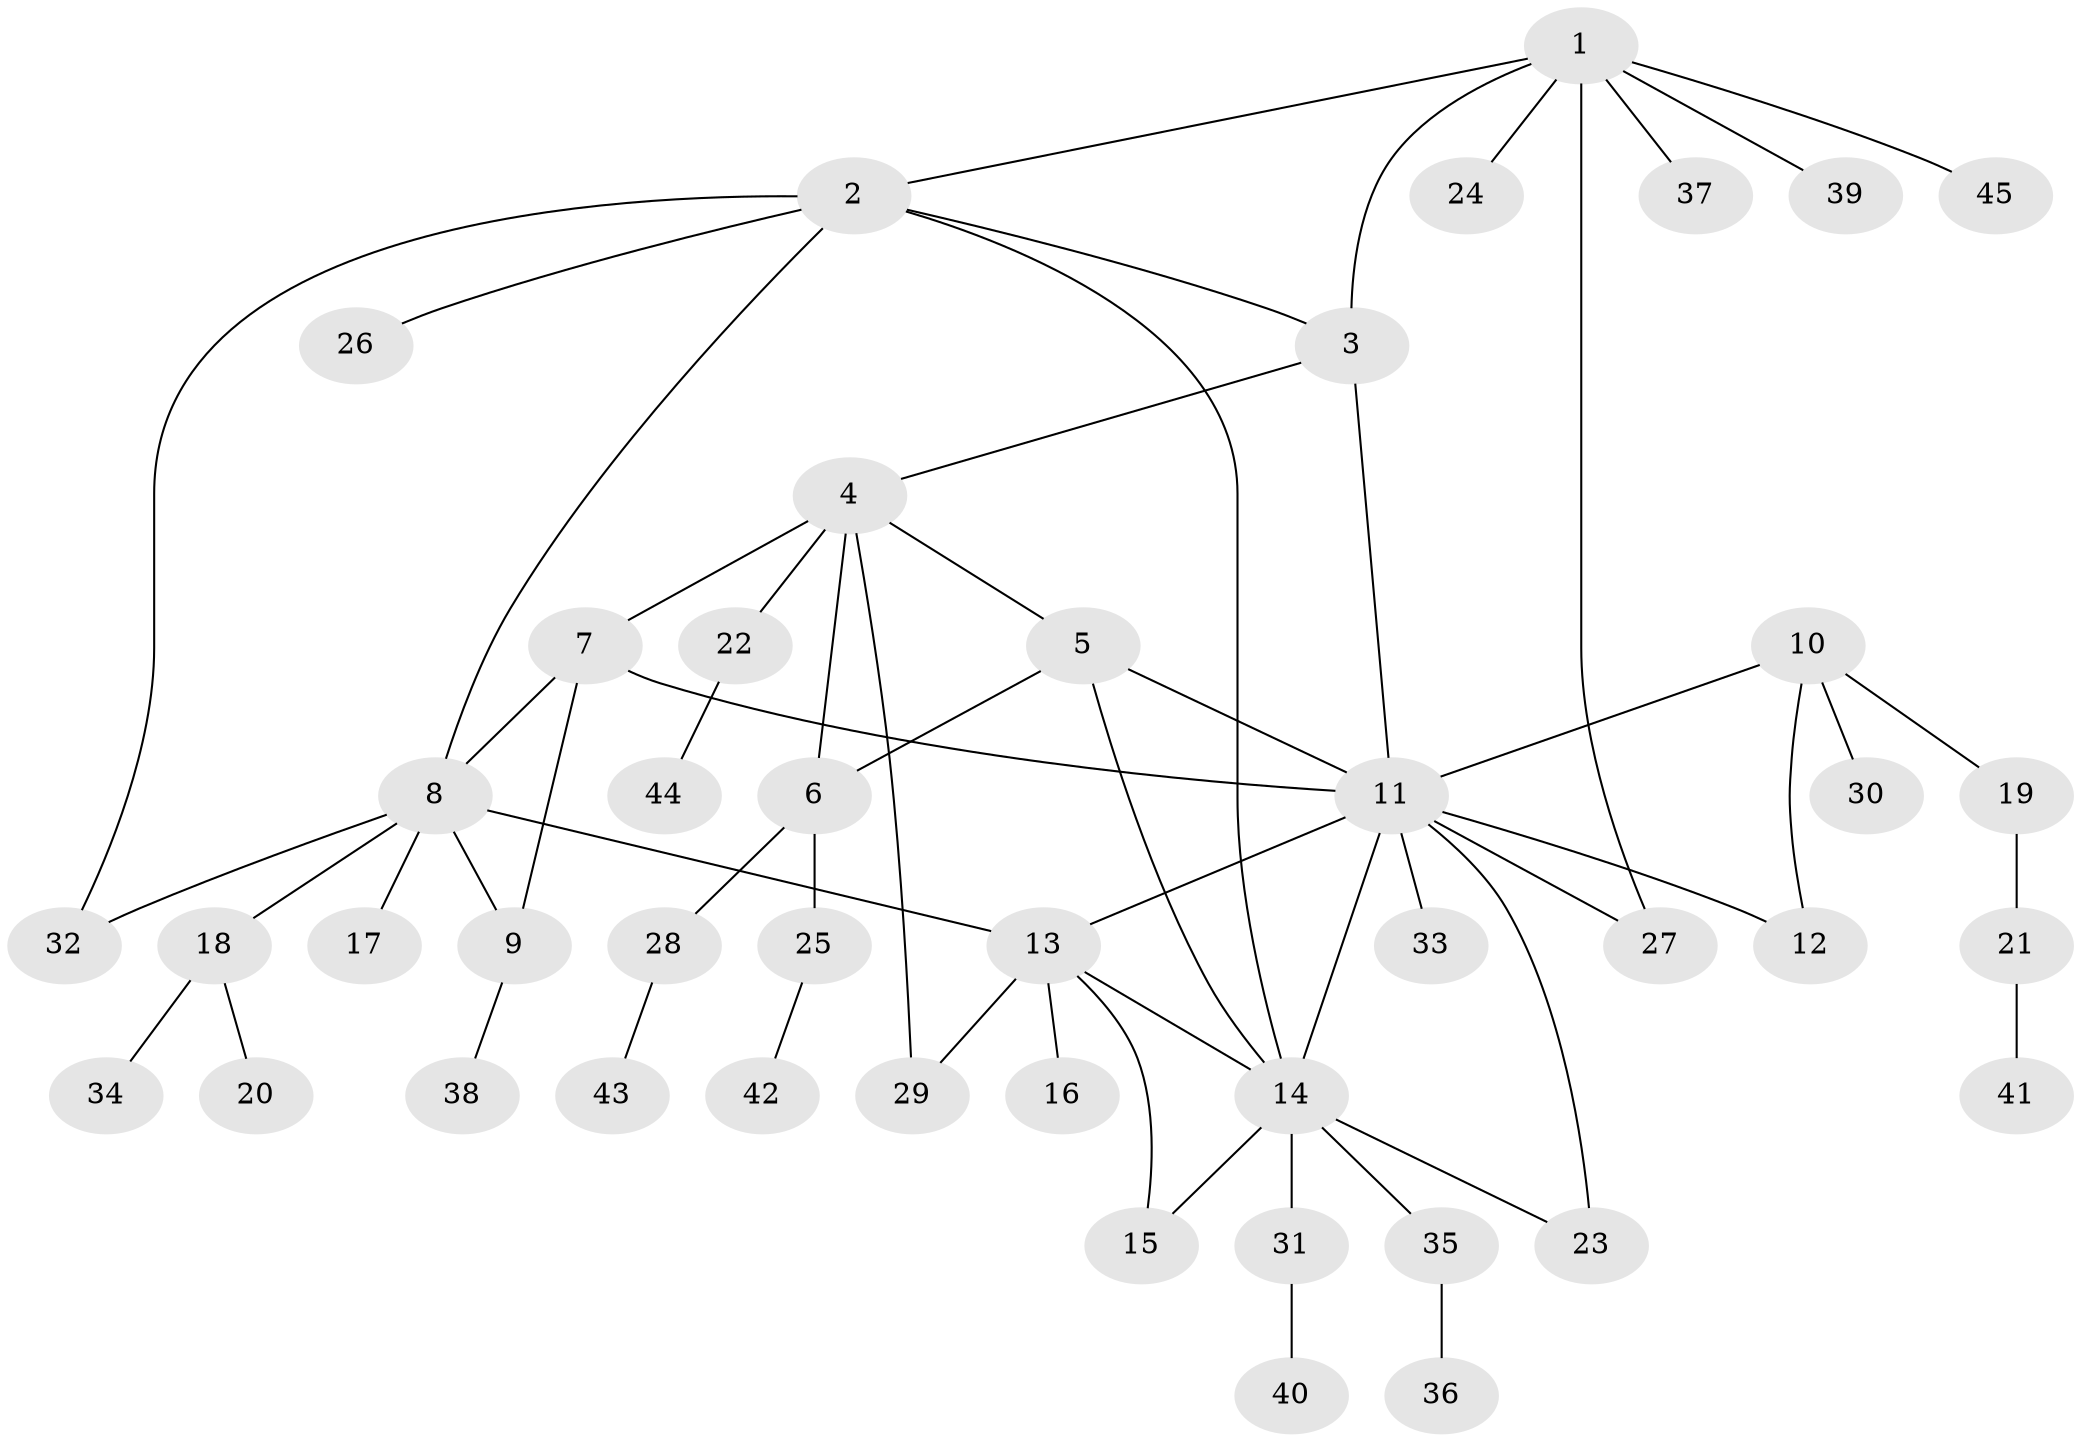 // original degree distribution, {8: 0.046875, 7: 0.046875, 5: 0.0625, 4: 0.0625, 11: 0.015625, 2: 0.203125, 1: 0.515625, 3: 0.046875}
// Generated by graph-tools (version 1.1) at 2025/52/03/04/25 22:52:40]
// undirected, 45 vertices, 60 edges
graph export_dot {
  node [color=gray90,style=filled];
  1;
  2;
  3;
  4;
  5;
  6;
  7;
  8;
  9;
  10;
  11;
  12;
  13;
  14;
  15;
  16;
  17;
  18;
  19;
  20;
  21;
  22;
  23;
  24;
  25;
  26;
  27;
  28;
  29;
  30;
  31;
  32;
  33;
  34;
  35;
  36;
  37;
  38;
  39;
  40;
  41;
  42;
  43;
  44;
  45;
  1 -- 2 [weight=1.0];
  1 -- 3 [weight=1.0];
  1 -- 24 [weight=1.0];
  1 -- 27 [weight=1.0];
  1 -- 37 [weight=1.0];
  1 -- 39 [weight=1.0];
  1 -- 45 [weight=1.0];
  2 -- 3 [weight=1.0];
  2 -- 8 [weight=1.0];
  2 -- 14 [weight=1.0];
  2 -- 26 [weight=1.0];
  2 -- 32 [weight=1.0];
  3 -- 4 [weight=1.0];
  3 -- 11 [weight=1.0];
  4 -- 5 [weight=1.0];
  4 -- 6 [weight=1.0];
  4 -- 7 [weight=2.0];
  4 -- 22 [weight=1.0];
  4 -- 29 [weight=1.0];
  5 -- 6 [weight=1.0];
  5 -- 11 [weight=1.0];
  5 -- 14 [weight=1.0];
  6 -- 25 [weight=1.0];
  6 -- 28 [weight=1.0];
  7 -- 8 [weight=1.0];
  7 -- 9 [weight=1.0];
  7 -- 11 [weight=1.0];
  8 -- 9 [weight=1.0];
  8 -- 13 [weight=1.0];
  8 -- 17 [weight=1.0];
  8 -- 18 [weight=1.0];
  8 -- 32 [weight=1.0];
  9 -- 38 [weight=1.0];
  10 -- 11 [weight=1.0];
  10 -- 12 [weight=1.0];
  10 -- 19 [weight=1.0];
  10 -- 30 [weight=1.0];
  11 -- 12 [weight=1.0];
  11 -- 13 [weight=1.0];
  11 -- 14 [weight=1.0];
  11 -- 23 [weight=1.0];
  11 -- 27 [weight=1.0];
  11 -- 33 [weight=1.0];
  13 -- 14 [weight=1.0];
  13 -- 15 [weight=1.0];
  13 -- 16 [weight=1.0];
  13 -- 29 [weight=1.0];
  14 -- 15 [weight=2.0];
  14 -- 23 [weight=1.0];
  14 -- 31 [weight=1.0];
  14 -- 35 [weight=1.0];
  18 -- 20 [weight=1.0];
  18 -- 34 [weight=1.0];
  19 -- 21 [weight=1.0];
  21 -- 41 [weight=1.0];
  22 -- 44 [weight=1.0];
  25 -- 42 [weight=1.0];
  28 -- 43 [weight=1.0];
  31 -- 40 [weight=1.0];
  35 -- 36 [weight=1.0];
}
